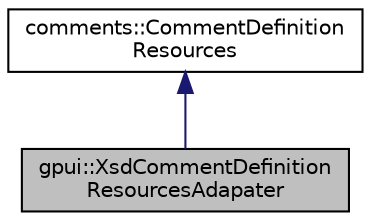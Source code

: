 digraph "gpui::XsdCommentDefinitionResourcesAdapater"
{
 // LATEX_PDF_SIZE
  edge [fontname="Helvetica",fontsize="10",labelfontname="Helvetica",labelfontsize="10"];
  node [fontname="Helvetica",fontsize="10",shape=record];
  Node1 [label="gpui::XsdCommentDefinition\lResourcesAdapater",height=0.2,width=0.4,color="black", fillcolor="grey75", style="filled", fontcolor="black",tooltip=" "];
  Node2 -> Node1 [dir="back",color="midnightblue",fontsize="10",style="solid",fontname="Helvetica"];
  Node2 [label="comments::CommentDefinition\lResources",height=0.2,width=0.4,color="black", fillcolor="white", style="filled",URL="$classcomments_1_1_comment_definition_resources.html",tooltip="The CommentDefinitionResources class."];
}
